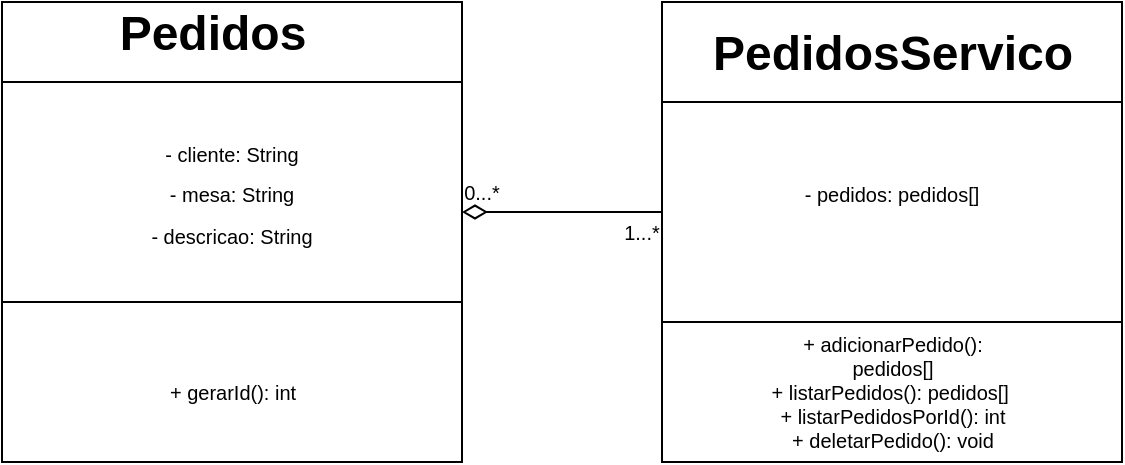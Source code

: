 <mxfile>
    <diagram id="Prg3V6DrBHYqwzvYt2fS" name="Página-1">
        <mxGraphModel dx="362" dy="314" grid="1" gridSize="10" guides="1" tooltips="1" connect="1" arrows="1" fold="1" page="1" pageScale="1" pageWidth="827" pageHeight="1169" math="0" shadow="0">
            <root>
                <mxCell id="0"/>
                <mxCell id="1" parent="0"/>
                <mxCell id="2" value="" style="group" vertex="1" connectable="0" parent="1">
                    <mxGeometry x="50" y="60" width="230" height="230" as="geometry"/>
                </mxCell>
                <mxCell id="3" value="" style="whiteSpace=wrap;html=1;aspect=fixed;" vertex="1" parent="2">
                    <mxGeometry x="-40" width="230" height="230" as="geometry"/>
                </mxCell>
                <mxCell id="4" value="Pedidos" style="text;strokeColor=none;fillColor=none;html=1;fontSize=24;fontStyle=1;verticalAlign=middle;align=center;" vertex="1" parent="2">
                    <mxGeometry x="35" y="-0.001" width="60" height="32.857" as="geometry"/>
                </mxCell>
                <mxCell id="5" value="" style="rounded=0;whiteSpace=wrap;html=1;" vertex="1" parent="2">
                    <mxGeometry x="-40" y="40" width="230" height="110" as="geometry"/>
                </mxCell>
                <mxCell id="6" value="&lt;span style=&quot;font-size: 10px;&quot;&gt;- cliente: String&lt;br&gt;- mesa: String&lt;br&gt;- descricao: String&lt;br&gt;&lt;/span&gt;" style="text;html=1;strokeColor=none;fillColor=none;align=center;verticalAlign=middle;whiteSpace=wrap;rounded=0;fontSize=17;" vertex="1" parent="2">
                    <mxGeometry x="-40" y="80" width="230" height="30" as="geometry"/>
                </mxCell>
                <mxCell id="7" value="+ gerarId(): int" style="text;html=1;strokeColor=none;fillColor=none;align=center;verticalAlign=middle;whiteSpace=wrap;rounded=0;fontSize=10;" vertex="1" parent="2">
                    <mxGeometry x="12.5" y="180" width="125" height="30" as="geometry"/>
                </mxCell>
                <mxCell id="8" value="0...*" style="text;html=1;strokeColor=none;fillColor=none;align=center;verticalAlign=middle;whiteSpace=wrap;rounded=0;fontSize=10;" vertex="1" parent="2">
                    <mxGeometry x="170" y="80" width="60" height="30" as="geometry"/>
                </mxCell>
                <mxCell id="9" value="" style="whiteSpace=wrap;html=1;aspect=fixed;" vertex="1" parent="1">
                    <mxGeometry x="340" y="60" width="230" height="230" as="geometry"/>
                </mxCell>
                <mxCell id="10" value="PedidosServico" style="text;strokeColor=none;fillColor=none;html=1;fontSize=24;fontStyle=1;verticalAlign=middle;align=center;" vertex="1" parent="1">
                    <mxGeometry x="425" y="69.999" width="60" height="32.857" as="geometry"/>
                </mxCell>
                <mxCell id="11" value="" style="rounded=0;whiteSpace=wrap;html=1;" vertex="1" parent="1">
                    <mxGeometry x="340" y="110" width="230" height="110" as="geometry"/>
                </mxCell>
                <mxCell id="12" value="&lt;span style=&quot;font-size: 10px;&quot;&gt;- pedidos: pedidos[]&lt;/span&gt;" style="text;html=1;strokeColor=none;fillColor=none;align=center;verticalAlign=middle;whiteSpace=wrap;rounded=0;fontSize=17;" vertex="1" parent="1">
                    <mxGeometry x="340" y="140" width="230" height="30" as="geometry"/>
                </mxCell>
                <mxCell id="13" value="+ adicionarPedido(): pedidos[]&lt;br&gt;+ listarPedidos(): pedidos[]&amp;nbsp;&lt;br&gt;+ listarPedidosPorId(): int&lt;br&gt;+ deletarPedido(): void" style="text;html=1;strokeColor=none;fillColor=none;align=center;verticalAlign=middle;whiteSpace=wrap;rounded=0;fontSize=10;rotation=0;" vertex="1" parent="1">
                    <mxGeometry x="387.5" y="240" width="135" height="30" as="geometry"/>
                </mxCell>
                <mxCell id="14" style="edgeStyle=none;html=1;fontSize=10;endArrow=diamondThin;endFill=0;endSize=10;" edge="1" parent="1" source="11">
                    <mxGeometry relative="1" as="geometry">
                        <mxPoint x="240" y="165" as="targetPoint"/>
                    </mxGeometry>
                </mxCell>
                <mxCell id="15" value="1...*" style="text;html=1;strokeColor=none;fillColor=none;align=center;verticalAlign=middle;whiteSpace=wrap;rounded=0;fontSize=10;" vertex="1" parent="1">
                    <mxGeometry x="300" y="160" width="60" height="30" as="geometry"/>
                </mxCell>
            </root>
        </mxGraphModel>
    </diagram>
</mxfile>